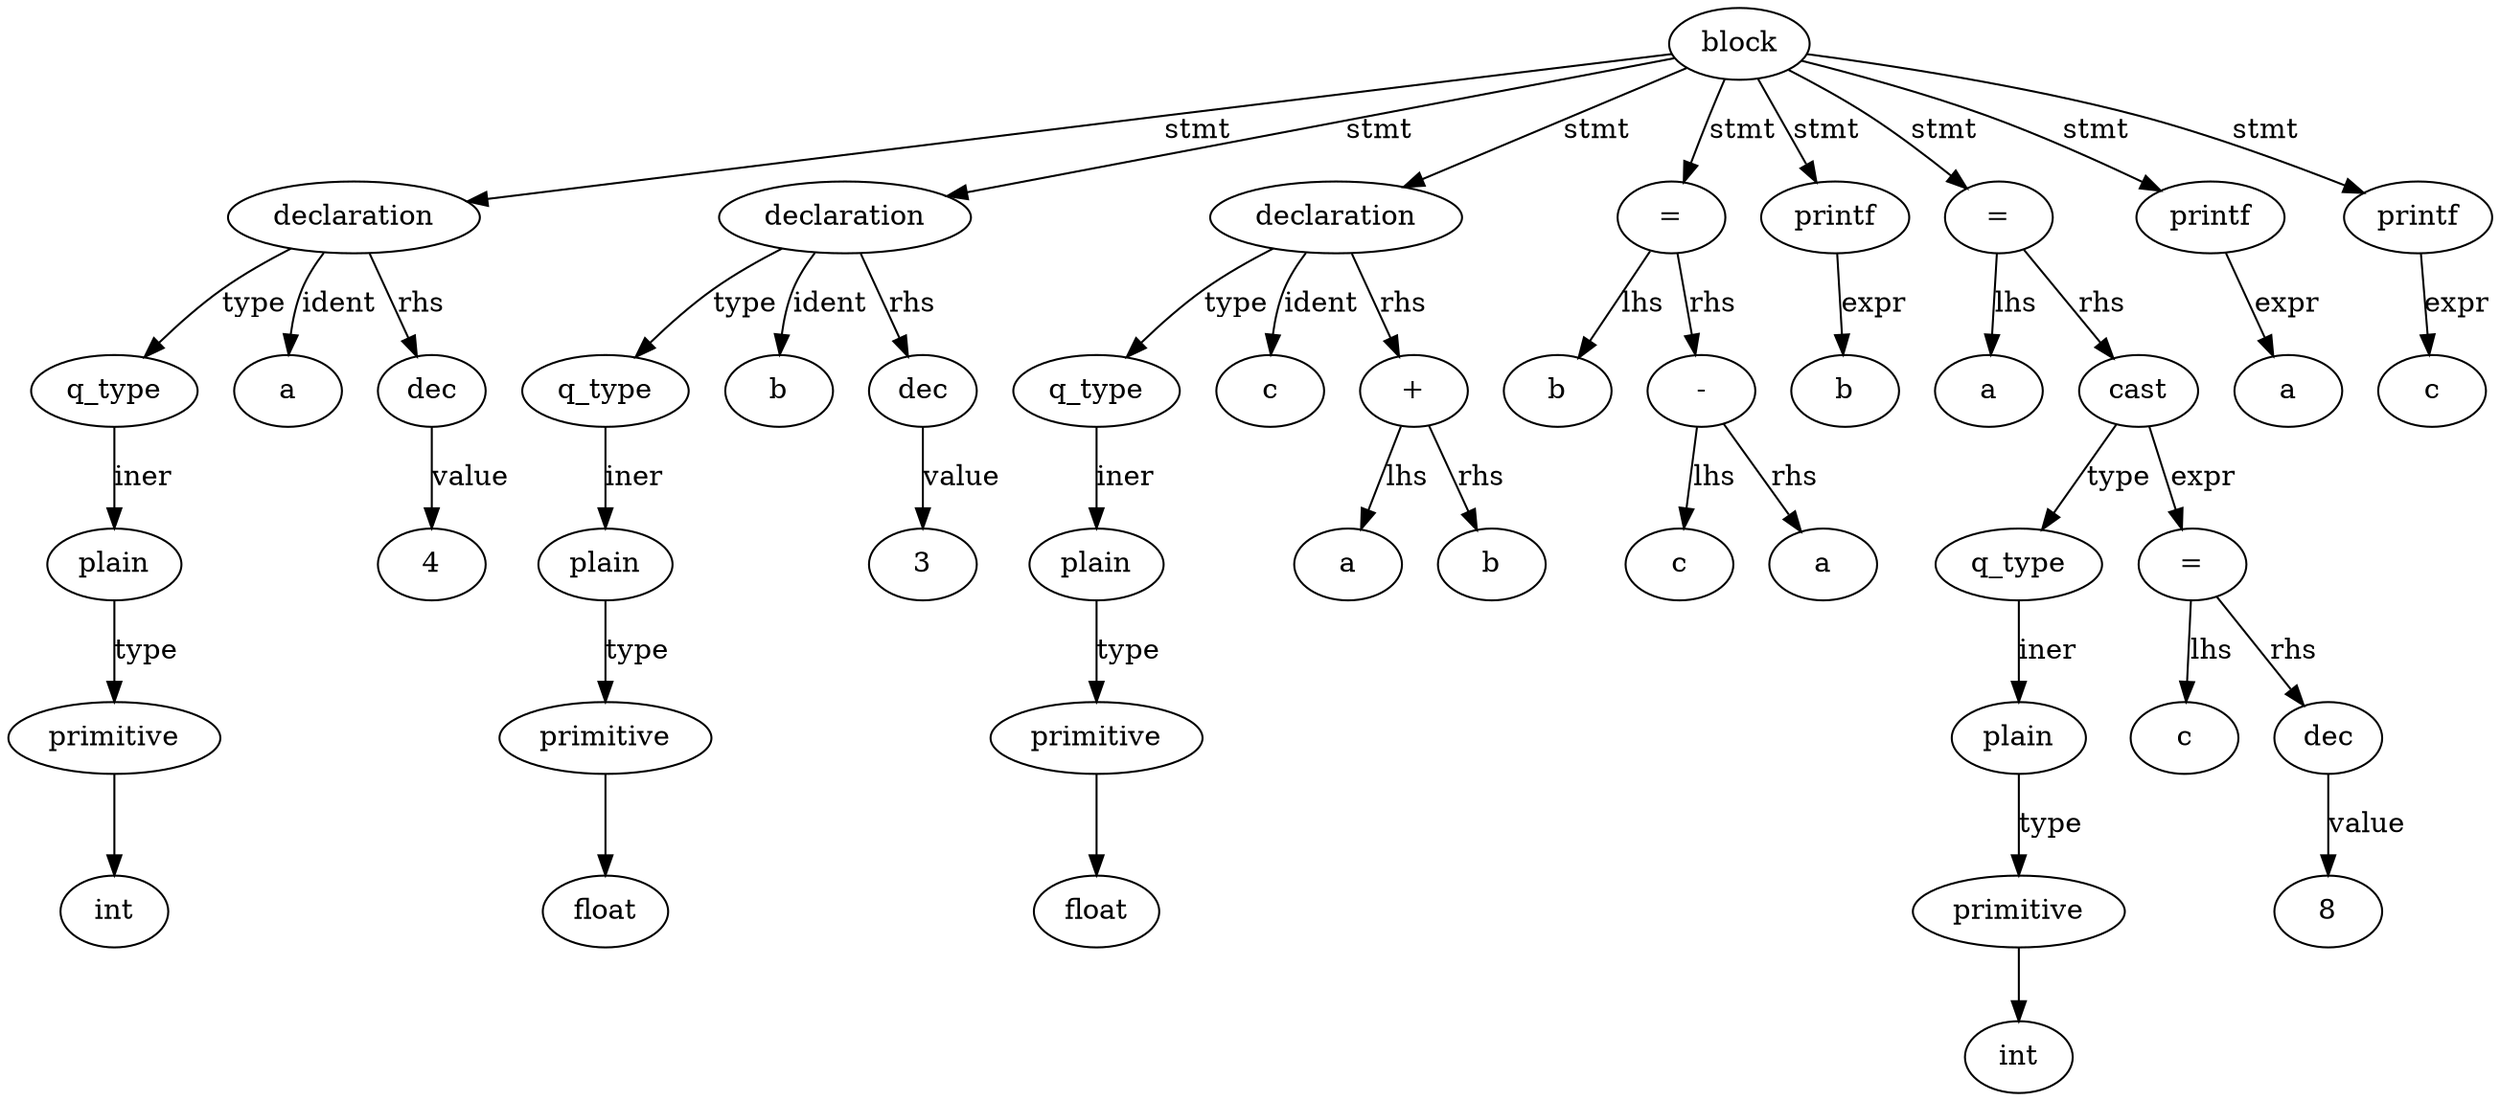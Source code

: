 digraph AST {
 ordering="out"
 "0" [label="block"];
 "0" -> "1" [label="stmt"];
 "1" [label="declaration"];
 "1" -> "2" [label="type"];
 "2" [label="q_type"];
 "2" -> "3" [label="iner"];
 "3" [label="plain"];
 "3" -> "4" [label="type"];
 "4" [label="primitive"];
 "4" -> "5" [label=""];
 "5" [label="int"];
 "1" -> "6" [label="ident"];
 "6" [label="a"];
 "1" -> "7" [label="rhs"];
 "7" [label="dec"];
 "7" -> "8" [label="value"];
 "8" [label="4"];
 "0" -> "9" [label="stmt"];
 "9" [label="declaration"];
 "9" -> "10" [label="type"];
 "10" [label="q_type"];
 "10" -> "11" [label="iner"];
 "11" [label="plain"];
 "11" -> "12" [label="type"];
 "12" [label="primitive"];
 "12" -> "13" [label=""];
 "13" [label="float"];
 "9" -> "14" [label="ident"];
 "14" [label="b"];
 "9" -> "15" [label="rhs"];
 "15" [label="dec"];
 "15" -> "16" [label="value"];
 "16" [label="3"];
 "0" -> "17" [label="stmt"];
 "17" [label="declaration"];
 "17" -> "18" [label="type"];
 "18" [label="q_type"];
 "18" -> "19" [label="iner"];
 "19" [label="plain"];
 "19" -> "20" [label="type"];
 "20" [label="primitive"];
 "20" -> "21" [label=""];
 "21" [label="float"];
 "17" -> "22" [label="ident"];
 "22" [label="c"];
 "17" -> "23" [label="rhs"];
 "23" [label="+"];
 "23" -> "24" [label="lhs"];
 "24" [label="a"];
 "23" -> "25" [label="rhs"];
 "25" [label="b"];
 "0" -> "26" [label="stmt"];
 "26" [label="="];
 "26" -> "27" [label="lhs"];
 "27" [label="b"];
 "26" -> "28" [label="rhs"];
 "28" [label="-"];
 "28" -> "29" [label="lhs"];
 "29" [label="c"];
 "28" -> "30" [label="rhs"];
 "30" [label="a"];
 "0" -> "31" [label="stmt"];
 "31" [label="printf"];
 "31" -> "32" [label="expr"];
 "32" [label="b"];
 "0" -> "33" [label="stmt"];
 "33" [label="="];
 "33" -> "34" [label="lhs"];
 "34" [label="a"];
 "33" -> "35" [label="rhs"];
 "35" [label="cast"];
 "35" -> "36" [label="type"];
 "36" [label="q_type"];
 "36" -> "37" [label="iner"];
 "37" [label="plain"];
 "37" -> "38" [label="type"];
 "38" [label="primitive"];
 "38" -> "39" [label=""];
 "39" [label="int"];
 "35" -> "40" [label="expr"];
 "40" [label="="];
 "40" -> "41" [label="lhs"];
 "41" [label="c"];
 "40" -> "42" [label="rhs"];
 "42" [label="dec"];
 "42" -> "43" [label="value"];
 "43" [label="8"];
 "0" -> "44" [label="stmt"];
 "44" [label="printf"];
 "44" -> "45" [label="expr"];
 "45" [label="a"];
 "0" -> "46" [label="stmt"];
 "46" [label="printf"];
 "46" -> "47" [label="expr"];
 "47" [label="c"];
}
